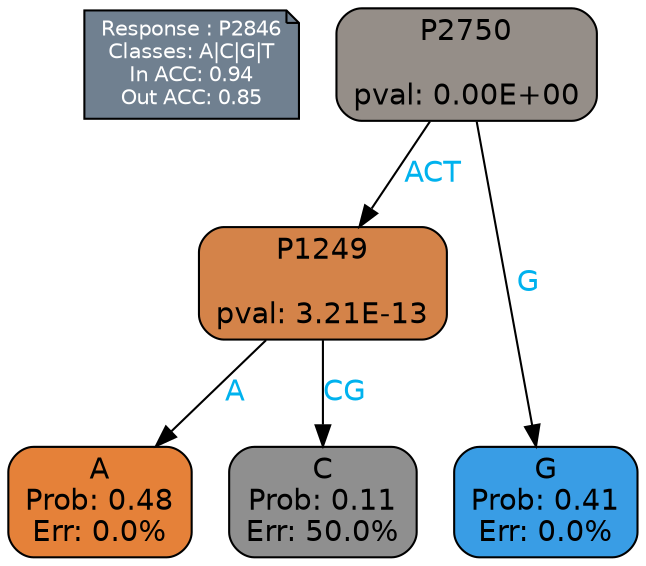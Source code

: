 digraph Tree {
node [shape=box, style="filled, rounded", color="black", fontname=helvetica] ;
graph [ranksep=equally, splines=polylines, bgcolor=transparent, dpi=600] ;
edge [fontname=helvetica] ;
LEGEND [label="Response : P2846
Classes: A|C|G|T
In ACC: 0.94
Out ACC: 0.85
",shape=note,align=left,style=filled,fillcolor="slategray",fontcolor="white",fontsize=10];1 [label="P2750

pval: 0.00E+00", fillcolor="#958e88"] ;
2 [label="P1249

pval: 3.21E-13", fillcolor="#d48349"] ;
3 [label="A
Prob: 0.48
Err: 0.0%", fillcolor="#e58139"] ;
4 [label="C
Prob: 0.11
Err: 50.0%", fillcolor="#8f8f8f"] ;
5 [label="G
Prob: 0.41
Err: 0.0%", fillcolor="#399de5"] ;
1 -> 2 [label="ACT",fontcolor=deepskyblue2] ;
1 -> 5 [label="G",fontcolor=deepskyblue2] ;
2 -> 3 [label="A",fontcolor=deepskyblue2] ;
2 -> 4 [label="CG",fontcolor=deepskyblue2] ;
{rank = same; 3;4;5;}{rank = same; LEGEND;1;}}